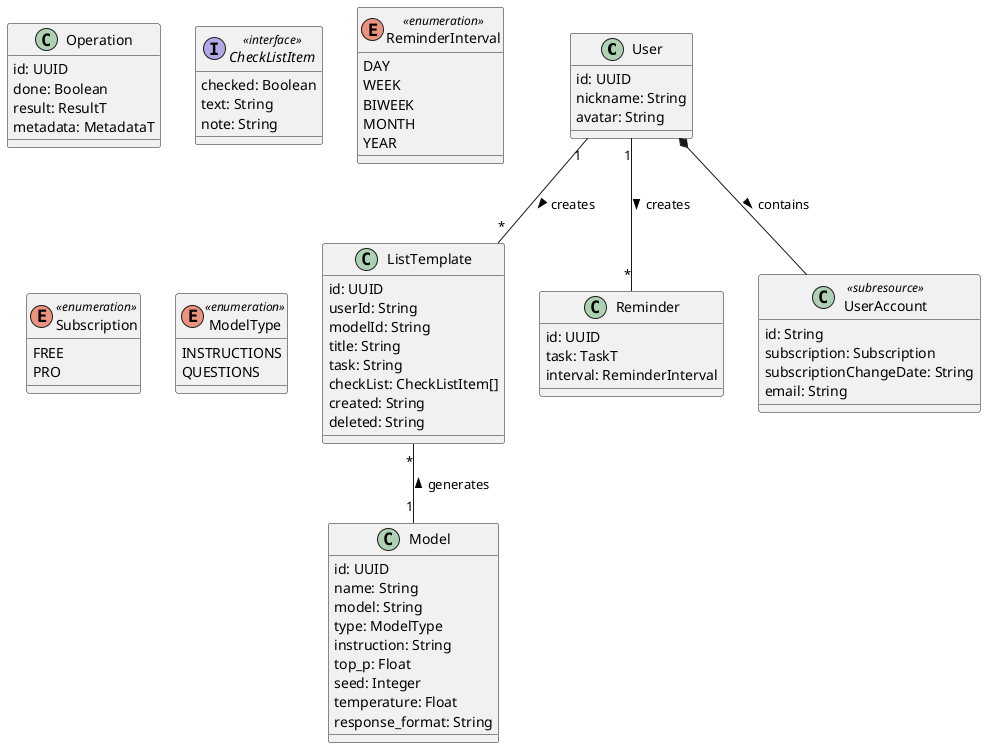 @startuml
User "1" -- "*" ListTemplate : creates >
User "1" -- "*" Reminder : creates >
User *-- UserAccount : contains >
ListTemplate "*" -- "1" Model : generates <

class User {
 id: UUID
 nickname: String
 avatar: String
}

class UserAccount <<subresource>> {
 id: String
 subscription: Subscription
 subscriptionChangeDate: String
 email: String
}

class ListTemplate {
 id: UUID
 userId: String
 modelId: String
 title: String
 task: String
 checkList: CheckListItem[]
 created: String
 deleted: String
}

class Model {
 id: UUID
 name: String
 model: String
 type: ModelType
 instruction: String
 top_p: Float
 seed: Integer
 temperature: Float
 response_format: String
}


class Reminder {
 id: UUID
 task: TaskT
 interval: ReminderInterval
}

class Operation {
 id: UUID
 done: Boolean
 result: ResultT
 metadata: MetadataT
}

interface CheckListItem <<interface>> {
 checked: Boolean
 text: String
 note: String
}

enum ReminderInterval <<enumeration>> {
 DAY
 WEEK
 BIWEEK
 MONTH
 YEAR
}

enum Subscription <<enumeration>> {
 FREE
 PRO
}

enum ModelType <<enumeration>> {
  INSTRUCTIONS
  QUESTIONS
}

@enduml